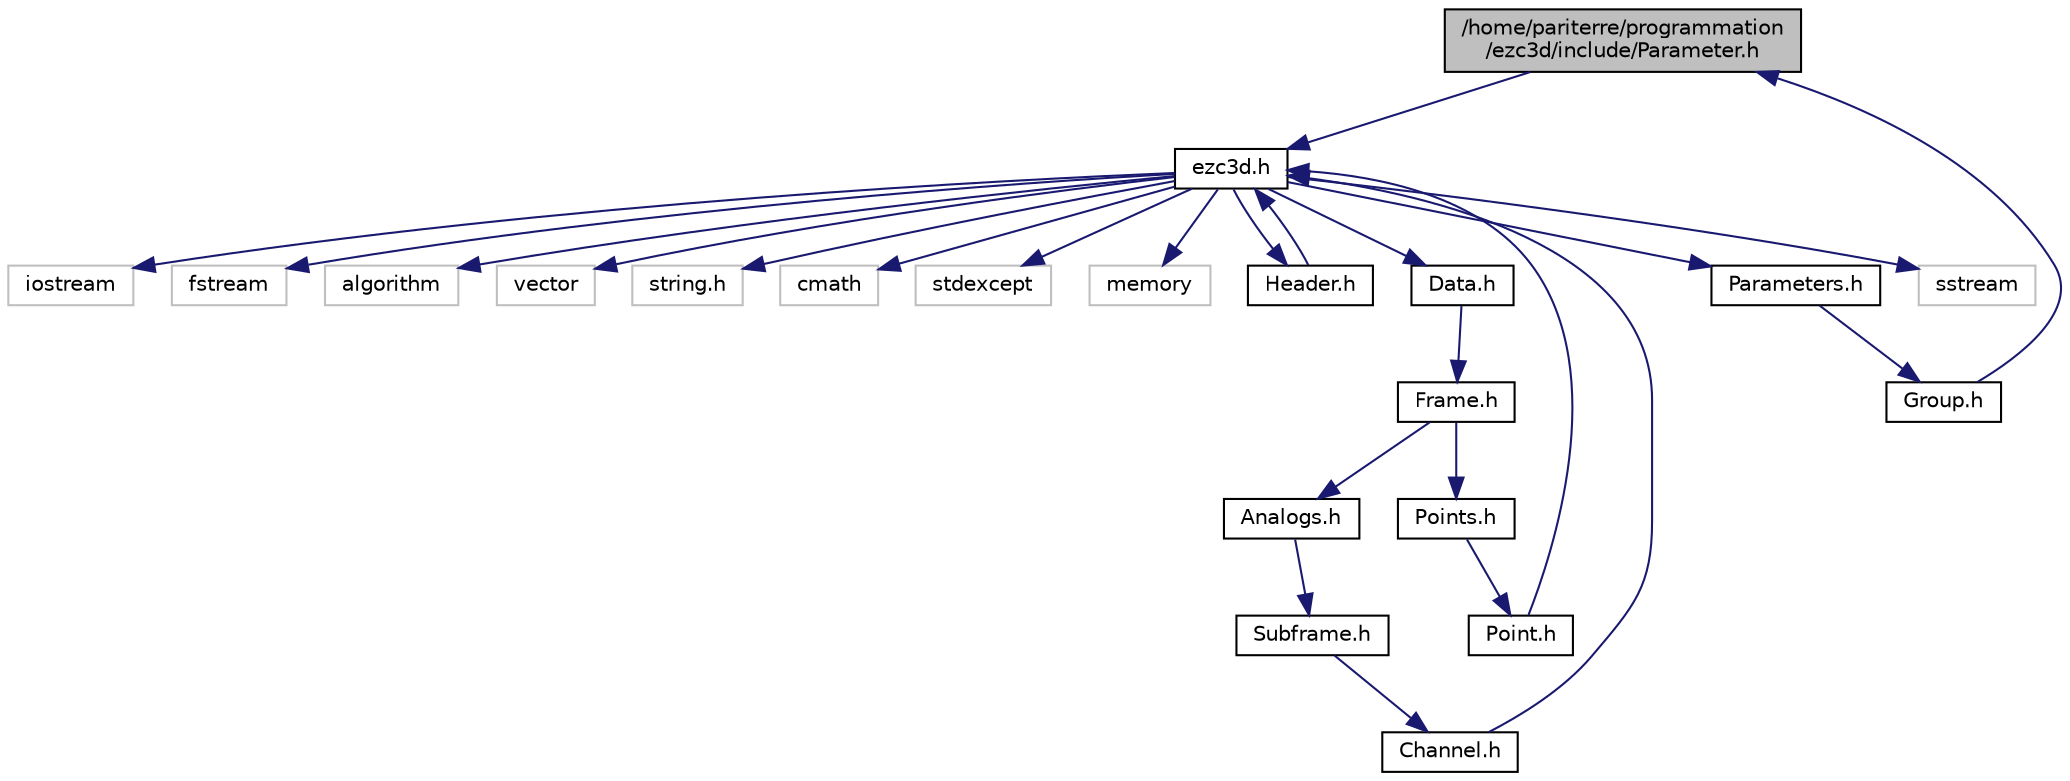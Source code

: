 digraph "/home/pariterre/programmation/ezc3d/include/Parameter.h"
{
  edge [fontname="Helvetica",fontsize="10",labelfontname="Helvetica",labelfontsize="10"];
  node [fontname="Helvetica",fontsize="10",shape=record];
  Node0 [label="/home/pariterre/programmation\l/ezc3d/include/Parameter.h",height=0.2,width=0.4,color="black", fillcolor="grey75", style="filled", fontcolor="black"];
  Node0 -> Node1 [color="midnightblue",fontsize="10",style="solid",fontname="Helvetica"];
  Node1 [label="ezc3d.h",height=0.2,width=0.4,color="black", fillcolor="white", style="filled",URL="$ezc3d_8h.html",tooltip="Declaration of ezc3d class. "];
  Node1 -> Node2 [color="midnightblue",fontsize="10",style="solid",fontname="Helvetica"];
  Node2 [label="sstream",height=0.2,width=0.4,color="grey75", fillcolor="white", style="filled"];
  Node1 -> Node3 [color="midnightblue",fontsize="10",style="solid",fontname="Helvetica"];
  Node3 [label="iostream",height=0.2,width=0.4,color="grey75", fillcolor="white", style="filled"];
  Node1 -> Node4 [color="midnightblue",fontsize="10",style="solid",fontname="Helvetica"];
  Node4 [label="fstream",height=0.2,width=0.4,color="grey75", fillcolor="white", style="filled"];
  Node1 -> Node5 [color="midnightblue",fontsize="10",style="solid",fontname="Helvetica"];
  Node5 [label="algorithm",height=0.2,width=0.4,color="grey75", fillcolor="white", style="filled"];
  Node1 -> Node6 [color="midnightblue",fontsize="10",style="solid",fontname="Helvetica"];
  Node6 [label="vector",height=0.2,width=0.4,color="grey75", fillcolor="white", style="filled"];
  Node1 -> Node7 [color="midnightblue",fontsize="10",style="solid",fontname="Helvetica"];
  Node7 [label="string.h",height=0.2,width=0.4,color="grey75", fillcolor="white", style="filled"];
  Node1 -> Node8 [color="midnightblue",fontsize="10",style="solid",fontname="Helvetica"];
  Node8 [label="cmath",height=0.2,width=0.4,color="grey75", fillcolor="white", style="filled"];
  Node1 -> Node9 [color="midnightblue",fontsize="10",style="solid",fontname="Helvetica"];
  Node9 [label="stdexcept",height=0.2,width=0.4,color="grey75", fillcolor="white", style="filled"];
  Node1 -> Node10 [color="midnightblue",fontsize="10",style="solid",fontname="Helvetica"];
  Node10 [label="memory",height=0.2,width=0.4,color="grey75", fillcolor="white", style="filled"];
  Node1 -> Node11 [color="midnightblue",fontsize="10",style="solid",fontname="Helvetica"];
  Node11 [label="Header.h",height=0.2,width=0.4,color="black", fillcolor="white", style="filled",URL="$Header_8h.html",tooltip="Declaration of Header class. "];
  Node11 -> Node1 [color="midnightblue",fontsize="10",style="solid",fontname="Helvetica"];
  Node1 -> Node12 [color="midnightblue",fontsize="10",style="solid",fontname="Helvetica"];
  Node12 [label="Data.h",height=0.2,width=0.4,color="black", fillcolor="white", style="filled",URL="$Data_8h.html",tooltip="Declaration of data class. "];
  Node12 -> Node13 [color="midnightblue",fontsize="10",style="solid",fontname="Helvetica"];
  Node13 [label="Frame.h",height=0.2,width=0.4,color="black", fillcolor="white", style="filled",URL="$Frame_8h.html",tooltip="Declaration of Frame class. "];
  Node13 -> Node14 [color="midnightblue",fontsize="10",style="solid",fontname="Helvetica"];
  Node14 [label="Points.h",height=0.2,width=0.4,color="black", fillcolor="white", style="filled",URL="$Points_8h.html",tooltip="Declaration of Points class. "];
  Node14 -> Node15 [color="midnightblue",fontsize="10",style="solid",fontname="Helvetica"];
  Node15 [label="Point.h",height=0.2,width=0.4,color="black", fillcolor="white", style="filled",URL="$Point_8h.html",tooltip="Declaration of Point class. "];
  Node15 -> Node1 [color="midnightblue",fontsize="10",style="solid",fontname="Helvetica"];
  Node13 -> Node16 [color="midnightblue",fontsize="10",style="solid",fontname="Helvetica"];
  Node16 [label="Analogs.h",height=0.2,width=0.4,color="black", fillcolor="white", style="filled",URL="$Analogs_8h.html",tooltip="Declaration of Analogs class. "];
  Node16 -> Node17 [color="midnightblue",fontsize="10",style="solid",fontname="Helvetica"];
  Node17 [label="Subframe.h",height=0.2,width=0.4,color="black", fillcolor="white", style="filled",URL="$Subframe_8h.html",tooltip="Declaration of Subframe class. "];
  Node17 -> Node18 [color="midnightblue",fontsize="10",style="solid",fontname="Helvetica"];
  Node18 [label="Channel.h",height=0.2,width=0.4,color="black", fillcolor="white", style="filled",URL="$Channel_8h.html",tooltip="Declaration of Channel class. "];
  Node18 -> Node1 [color="midnightblue",fontsize="10",style="solid",fontname="Helvetica"];
  Node1 -> Node19 [color="midnightblue",fontsize="10",style="solid",fontname="Helvetica"];
  Node19 [label="Parameters.h",height=0.2,width=0.4,color="black", fillcolor="white", style="filled",URL="$Parameters_8h_source.html"];
  Node19 -> Node20 [color="midnightblue",fontsize="10",style="solid",fontname="Helvetica"];
  Node20 [label="Group.h",height=0.2,width=0.4,color="black", fillcolor="white", style="filled",URL="$Group_8h.html",tooltip="Declaration of Group class. "];
  Node20 -> Node0 [color="midnightblue",fontsize="10",style="solid",fontname="Helvetica"];
}
